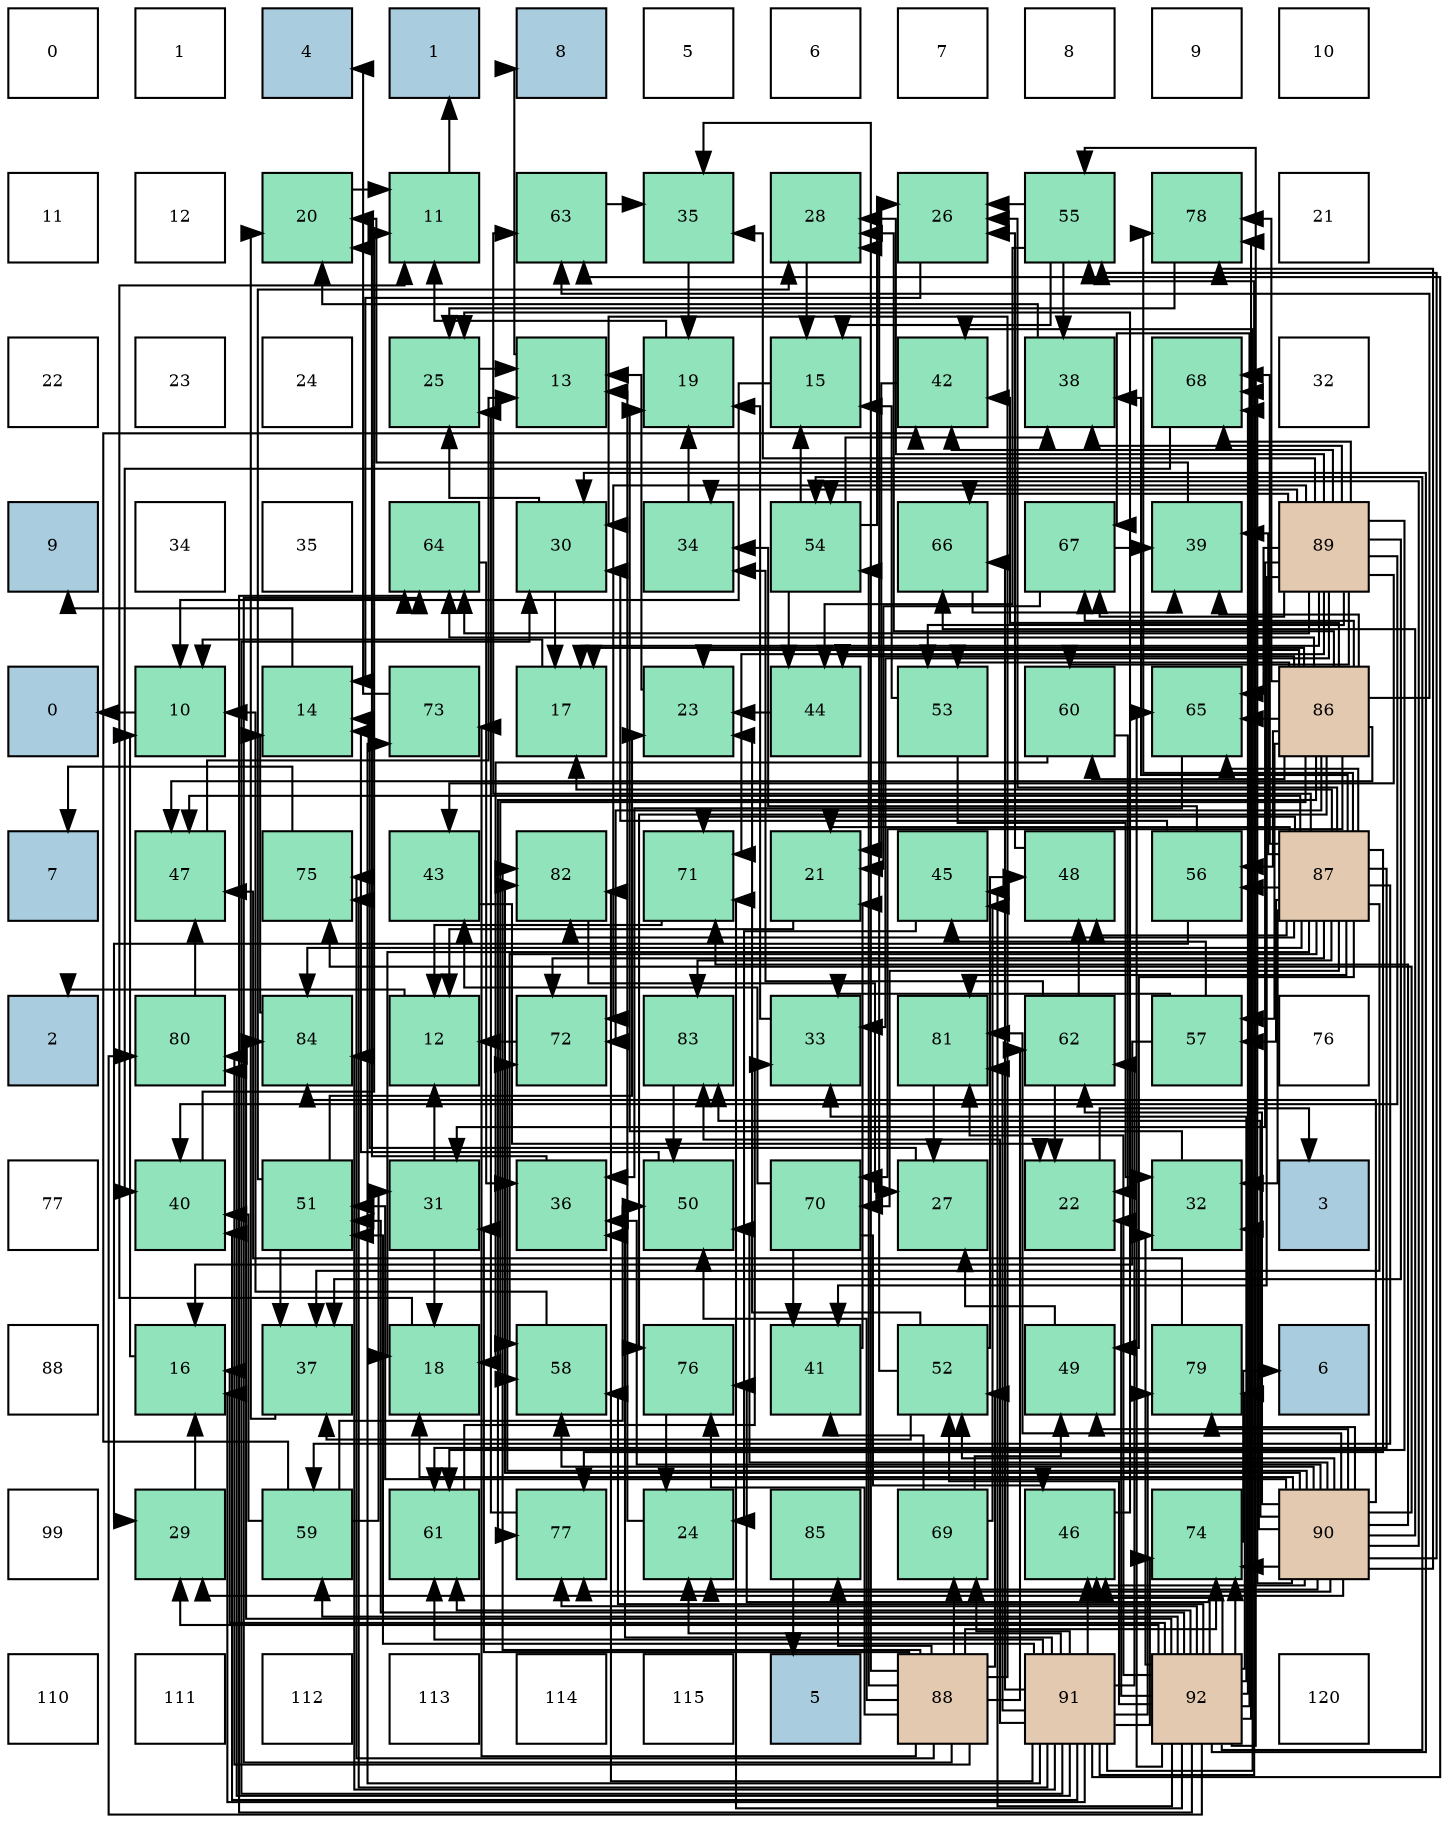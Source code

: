 digraph layout{
 rankdir=TB;
 splines=ortho;
 node [style=filled shape=square fixedsize=true width=0.6];
0[label="0", fontsize=8, fillcolor="#ffffff"];
1[label="1", fontsize=8, fillcolor="#ffffff"];
2[label="4", fontsize=8, fillcolor="#a9ccde"];
3[label="1", fontsize=8, fillcolor="#a9ccde"];
4[label="8", fontsize=8, fillcolor="#a9ccde"];
5[label="5", fontsize=8, fillcolor="#ffffff"];
6[label="6", fontsize=8, fillcolor="#ffffff"];
7[label="7", fontsize=8, fillcolor="#ffffff"];
8[label="8", fontsize=8, fillcolor="#ffffff"];
9[label="9", fontsize=8, fillcolor="#ffffff"];
10[label="10", fontsize=8, fillcolor="#ffffff"];
11[label="11", fontsize=8, fillcolor="#ffffff"];
12[label="12", fontsize=8, fillcolor="#ffffff"];
13[label="20", fontsize=8, fillcolor="#91e3bb"];
14[label="11", fontsize=8, fillcolor="#91e3bb"];
15[label="63", fontsize=8, fillcolor="#91e3bb"];
16[label="35", fontsize=8, fillcolor="#91e3bb"];
17[label="28", fontsize=8, fillcolor="#91e3bb"];
18[label="26", fontsize=8, fillcolor="#91e3bb"];
19[label="55", fontsize=8, fillcolor="#91e3bb"];
20[label="78", fontsize=8, fillcolor="#91e3bb"];
21[label="21", fontsize=8, fillcolor="#ffffff"];
22[label="22", fontsize=8, fillcolor="#ffffff"];
23[label="23", fontsize=8, fillcolor="#ffffff"];
24[label="24", fontsize=8, fillcolor="#ffffff"];
25[label="25", fontsize=8, fillcolor="#91e3bb"];
26[label="13", fontsize=8, fillcolor="#91e3bb"];
27[label="19", fontsize=8, fillcolor="#91e3bb"];
28[label="15", fontsize=8, fillcolor="#91e3bb"];
29[label="42", fontsize=8, fillcolor="#91e3bb"];
30[label="38", fontsize=8, fillcolor="#91e3bb"];
31[label="68", fontsize=8, fillcolor="#91e3bb"];
32[label="32", fontsize=8, fillcolor="#ffffff"];
33[label="9", fontsize=8, fillcolor="#a9ccde"];
34[label="34", fontsize=8, fillcolor="#ffffff"];
35[label="35", fontsize=8, fillcolor="#ffffff"];
36[label="64", fontsize=8, fillcolor="#91e3bb"];
37[label="30", fontsize=8, fillcolor="#91e3bb"];
38[label="34", fontsize=8, fillcolor="#91e3bb"];
39[label="54", fontsize=8, fillcolor="#91e3bb"];
40[label="66", fontsize=8, fillcolor="#91e3bb"];
41[label="67", fontsize=8, fillcolor="#91e3bb"];
42[label="39", fontsize=8, fillcolor="#91e3bb"];
43[label="89", fontsize=8, fillcolor="#e3c9af"];
44[label="0", fontsize=8, fillcolor="#a9ccde"];
45[label="10", fontsize=8, fillcolor="#91e3bb"];
46[label="14", fontsize=8, fillcolor="#91e3bb"];
47[label="73", fontsize=8, fillcolor="#91e3bb"];
48[label="17", fontsize=8, fillcolor="#91e3bb"];
49[label="23", fontsize=8, fillcolor="#91e3bb"];
50[label="44", fontsize=8, fillcolor="#91e3bb"];
51[label="53", fontsize=8, fillcolor="#91e3bb"];
52[label="60", fontsize=8, fillcolor="#91e3bb"];
53[label="65", fontsize=8, fillcolor="#91e3bb"];
54[label="86", fontsize=8, fillcolor="#e3c9af"];
55[label="7", fontsize=8, fillcolor="#a9ccde"];
56[label="47", fontsize=8, fillcolor="#91e3bb"];
57[label="75", fontsize=8, fillcolor="#91e3bb"];
58[label="43", fontsize=8, fillcolor="#91e3bb"];
59[label="82", fontsize=8, fillcolor="#91e3bb"];
60[label="71", fontsize=8, fillcolor="#91e3bb"];
61[label="21", fontsize=8, fillcolor="#91e3bb"];
62[label="45", fontsize=8, fillcolor="#91e3bb"];
63[label="48", fontsize=8, fillcolor="#91e3bb"];
64[label="56", fontsize=8, fillcolor="#91e3bb"];
65[label="87", fontsize=8, fillcolor="#e3c9af"];
66[label="2", fontsize=8, fillcolor="#a9ccde"];
67[label="80", fontsize=8, fillcolor="#91e3bb"];
68[label="84", fontsize=8, fillcolor="#91e3bb"];
69[label="12", fontsize=8, fillcolor="#91e3bb"];
70[label="72", fontsize=8, fillcolor="#91e3bb"];
71[label="83", fontsize=8, fillcolor="#91e3bb"];
72[label="33", fontsize=8, fillcolor="#91e3bb"];
73[label="81", fontsize=8, fillcolor="#91e3bb"];
74[label="62", fontsize=8, fillcolor="#91e3bb"];
75[label="57", fontsize=8, fillcolor="#91e3bb"];
76[label="76", fontsize=8, fillcolor="#ffffff"];
77[label="77", fontsize=8, fillcolor="#ffffff"];
78[label="40", fontsize=8, fillcolor="#91e3bb"];
79[label="51", fontsize=8, fillcolor="#91e3bb"];
80[label="31", fontsize=8, fillcolor="#91e3bb"];
81[label="36", fontsize=8, fillcolor="#91e3bb"];
82[label="50", fontsize=8, fillcolor="#91e3bb"];
83[label="70", fontsize=8, fillcolor="#91e3bb"];
84[label="27", fontsize=8, fillcolor="#91e3bb"];
85[label="22", fontsize=8, fillcolor="#91e3bb"];
86[label="32", fontsize=8, fillcolor="#91e3bb"];
87[label="3", fontsize=8, fillcolor="#a9ccde"];
88[label="88", fontsize=8, fillcolor="#ffffff"];
89[label="16", fontsize=8, fillcolor="#91e3bb"];
90[label="37", fontsize=8, fillcolor="#91e3bb"];
91[label="18", fontsize=8, fillcolor="#91e3bb"];
92[label="58", fontsize=8, fillcolor="#91e3bb"];
93[label="76", fontsize=8, fillcolor="#91e3bb"];
94[label="41", fontsize=8, fillcolor="#91e3bb"];
95[label="52", fontsize=8, fillcolor="#91e3bb"];
96[label="49", fontsize=8, fillcolor="#91e3bb"];
97[label="79", fontsize=8, fillcolor="#91e3bb"];
98[label="6", fontsize=8, fillcolor="#a9ccde"];
99[label="99", fontsize=8, fillcolor="#ffffff"];
100[label="29", fontsize=8, fillcolor="#91e3bb"];
101[label="59", fontsize=8, fillcolor="#91e3bb"];
102[label="61", fontsize=8, fillcolor="#91e3bb"];
103[label="77", fontsize=8, fillcolor="#91e3bb"];
104[label="24", fontsize=8, fillcolor="#91e3bb"];
105[label="85", fontsize=8, fillcolor="#91e3bb"];
106[label="69", fontsize=8, fillcolor="#91e3bb"];
107[label="46", fontsize=8, fillcolor="#91e3bb"];
108[label="74", fontsize=8, fillcolor="#91e3bb"];
109[label="90", fontsize=8, fillcolor="#e3c9af"];
110[label="110", fontsize=8, fillcolor="#ffffff"];
111[label="111", fontsize=8, fillcolor="#ffffff"];
112[label="112", fontsize=8, fillcolor="#ffffff"];
113[label="113", fontsize=8, fillcolor="#ffffff"];
114[label="114", fontsize=8, fillcolor="#ffffff"];
115[label="115", fontsize=8, fillcolor="#ffffff"];
116[label="5", fontsize=8, fillcolor="#a9ccde"];
117[label="88", fontsize=8, fillcolor="#e3c9af"];
118[label="91", fontsize=8, fillcolor="#e3c9af"];
119[label="92", fontsize=8, fillcolor="#e3c9af"];
120[label="120", fontsize=8, fillcolor="#ffffff"];
edge [constraint=false, style=vis];45 -> 44;
14 -> 3;
69 -> 66;
26 -> 4;
46 -> 33;
28 -> 45;
89 -> 45;
48 -> 45;
91 -> 14;
27 -> 14;
13 -> 14;
61 -> 69;
85 -> 87;
49 -> 26;
104 -> 26;
25 -> 26;
18 -> 46;
84 -> 46;
17 -> 28;
100 -> 89;
37 -> 48;
37 -> 25;
80 -> 69;
80 -> 91;
86 -> 27;
72 -> 27;
38 -> 27;
16 -> 27;
81 -> 13;
90 -> 13;
30 -> 13;
42 -> 13;
78 -> 14;
94 -> 61;
29 -> 61;
58 -> 85;
50 -> 49;
62 -> 104;
107 -> 25;
56 -> 26;
63 -> 18;
96 -> 84;
82 -> 46;
79 -> 49;
79 -> 17;
79 -> 90;
95 -> 49;
95 -> 17;
95 -> 90;
95 -> 63;
51 -> 28;
51 -> 86;
39 -> 28;
39 -> 18;
39 -> 30;
39 -> 50;
19 -> 28;
19 -> 18;
19 -> 30;
19 -> 50;
64 -> 100;
64 -> 37;
64 -> 38;
75 -> 89;
75 -> 72;
75 -> 62;
92 -> 45;
101 -> 80;
101 -> 78;
101 -> 29;
101 -> 82;
52 -> 91;
52 -> 85;
102 -> 72;
74 -> 85;
74 -> 38;
74 -> 63;
15 -> 16;
36 -> 81;
53 -> 81;
40 -> 42;
41 -> 61;
41 -> 42;
31 -> 78;
106 -> 94;
106 -> 62;
106 -> 96;
83 -> 94;
83 -> 58;
83 -> 107;
60 -> 69;
70 -> 69;
47 -> 2;
108 -> 98;
57 -> 55;
93 -> 104;
103 -> 25;
20 -> 25;
97 -> 56;
67 -> 56;
73 -> 84;
59 -> 84;
71 -> 82;
68 -> 46;
105 -> 116;
54 -> 48;
54 -> 49;
54 -> 17;
54 -> 42;
54 -> 29;
54 -> 50;
54 -> 56;
54 -> 51;
54 -> 64;
54 -> 75;
54 -> 92;
54 -> 52;
54 -> 15;
54 -> 36;
54 -> 53;
54 -> 41;
54 -> 83;
54 -> 70;
54 -> 93;
54 -> 103;
54 -> 20;
65 -> 48;
65 -> 91;
65 -> 61;
65 -> 18;
65 -> 86;
65 -> 90;
65 -> 30;
65 -> 42;
65 -> 56;
65 -> 63;
65 -> 96;
65 -> 64;
65 -> 75;
65 -> 92;
65 -> 101;
65 -> 102;
65 -> 15;
65 -> 53;
65 -> 31;
65 -> 83;
65 -> 60;
65 -> 70;
65 -> 103;
65 -> 20;
65 -> 73;
65 -> 59;
65 -> 71;
65 -> 68;
117 -> 37;
117 -> 80;
117 -> 16;
117 -> 82;
117 -> 95;
117 -> 39;
117 -> 74;
117 -> 36;
117 -> 106;
117 -> 47;
117 -> 108;
117 -> 57;
117 -> 93;
117 -> 67;
117 -> 59;
117 -> 105;
43 -> 48;
43 -> 17;
43 -> 80;
43 -> 72;
43 -> 38;
43 -> 16;
43 -> 90;
43 -> 30;
43 -> 78;
43 -> 94;
43 -> 29;
43 -> 58;
43 -> 51;
43 -> 52;
43 -> 102;
43 -> 36;
43 -> 53;
43 -> 40;
43 -> 41;
43 -> 31;
43 -> 60;
43 -> 70;
109 -> 91;
109 -> 104;
109 -> 100;
109 -> 86;
109 -> 81;
109 -> 107;
109 -> 96;
109 -> 82;
109 -> 79;
109 -> 95;
109 -> 39;
109 -> 19;
109 -> 92;
109 -> 74;
109 -> 40;
109 -> 31;
109 -> 60;
109 -> 70;
109 -> 108;
109 -> 57;
109 -> 103;
109 -> 20;
109 -> 97;
109 -> 73;
109 -> 59;
109 -> 71;
109 -> 68;
118 -> 89;
118 -> 104;
118 -> 37;
118 -> 81;
118 -> 78;
118 -> 29;
118 -> 107;
118 -> 79;
118 -> 19;
118 -> 102;
118 -> 74;
118 -> 15;
118 -> 40;
118 -> 106;
118 -> 47;
118 -> 108;
118 -> 57;
118 -> 97;
118 -> 67;
118 -> 73;
118 -> 59;
118 -> 71;
118 -> 68;
119 -> 89;
119 -> 85;
119 -> 100;
119 -> 37;
119 -> 86;
119 -> 72;
119 -> 62;
119 -> 107;
119 -> 79;
119 -> 95;
119 -> 39;
119 -> 19;
119 -> 92;
119 -> 101;
119 -> 102;
119 -> 36;
119 -> 53;
119 -> 41;
119 -> 31;
119 -> 60;
119 -> 108;
119 -> 93;
119 -> 103;
119 -> 20;
119 -> 97;
119 -> 67;
119 -> 73;
119 -> 68;
edge [constraint=true, style=invis];
0 -> 11 -> 22 -> 33 -> 44 -> 55 -> 66 -> 77 -> 88 -> 99 -> 110;
1 -> 12 -> 23 -> 34 -> 45 -> 56 -> 67 -> 78 -> 89 -> 100 -> 111;
2 -> 13 -> 24 -> 35 -> 46 -> 57 -> 68 -> 79 -> 90 -> 101 -> 112;
3 -> 14 -> 25 -> 36 -> 47 -> 58 -> 69 -> 80 -> 91 -> 102 -> 113;
4 -> 15 -> 26 -> 37 -> 48 -> 59 -> 70 -> 81 -> 92 -> 103 -> 114;
5 -> 16 -> 27 -> 38 -> 49 -> 60 -> 71 -> 82 -> 93 -> 104 -> 115;
6 -> 17 -> 28 -> 39 -> 50 -> 61 -> 72 -> 83 -> 94 -> 105 -> 116;
7 -> 18 -> 29 -> 40 -> 51 -> 62 -> 73 -> 84 -> 95 -> 106 -> 117;
8 -> 19 -> 30 -> 41 -> 52 -> 63 -> 74 -> 85 -> 96 -> 107 -> 118;
9 -> 20 -> 31 -> 42 -> 53 -> 64 -> 75 -> 86 -> 97 -> 108 -> 119;
10 -> 21 -> 32 -> 43 -> 54 -> 65 -> 76 -> 87 -> 98 -> 109 -> 120;
rank = same {0 -> 1 -> 2 -> 3 -> 4 -> 5 -> 6 -> 7 -> 8 -> 9 -> 10};
rank = same {11 -> 12 -> 13 -> 14 -> 15 -> 16 -> 17 -> 18 -> 19 -> 20 -> 21};
rank = same {22 -> 23 -> 24 -> 25 -> 26 -> 27 -> 28 -> 29 -> 30 -> 31 -> 32};
rank = same {33 -> 34 -> 35 -> 36 -> 37 -> 38 -> 39 -> 40 -> 41 -> 42 -> 43};
rank = same {44 -> 45 -> 46 -> 47 -> 48 -> 49 -> 50 -> 51 -> 52 -> 53 -> 54};
rank = same {55 -> 56 -> 57 -> 58 -> 59 -> 60 -> 61 -> 62 -> 63 -> 64 -> 65};
rank = same {66 -> 67 -> 68 -> 69 -> 70 -> 71 -> 72 -> 73 -> 74 -> 75 -> 76};
rank = same {77 -> 78 -> 79 -> 80 -> 81 -> 82 -> 83 -> 84 -> 85 -> 86 -> 87};
rank = same {88 -> 89 -> 90 -> 91 -> 92 -> 93 -> 94 -> 95 -> 96 -> 97 -> 98};
rank = same {99 -> 100 -> 101 -> 102 -> 103 -> 104 -> 105 -> 106 -> 107 -> 108 -> 109};
rank = same {110 -> 111 -> 112 -> 113 -> 114 -> 115 -> 116 -> 117 -> 118 -> 119 -> 120};
}